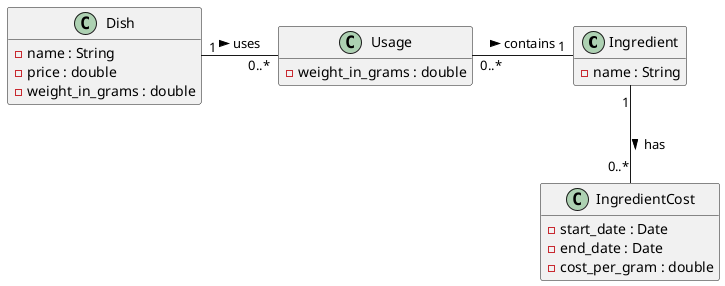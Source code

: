 @startuml bakery

hide empty members

class Ingredient {
    -name : String
}

class IngredientCost {
    -start_date : Date
    -end_date : Date
    -cost_per_gram : double
}

Ingredient "1" -- "0..*" IngredientCost : has >

class Dish {
    -name : String
    -price : double
    -weight_in_grams : double
}

class Usage {
    -weight_in_grams : double
}

Usage "0..*" - "1" Ingredient : contains >
Dish "1" - "0..*" Usage : uses >

@enduml
